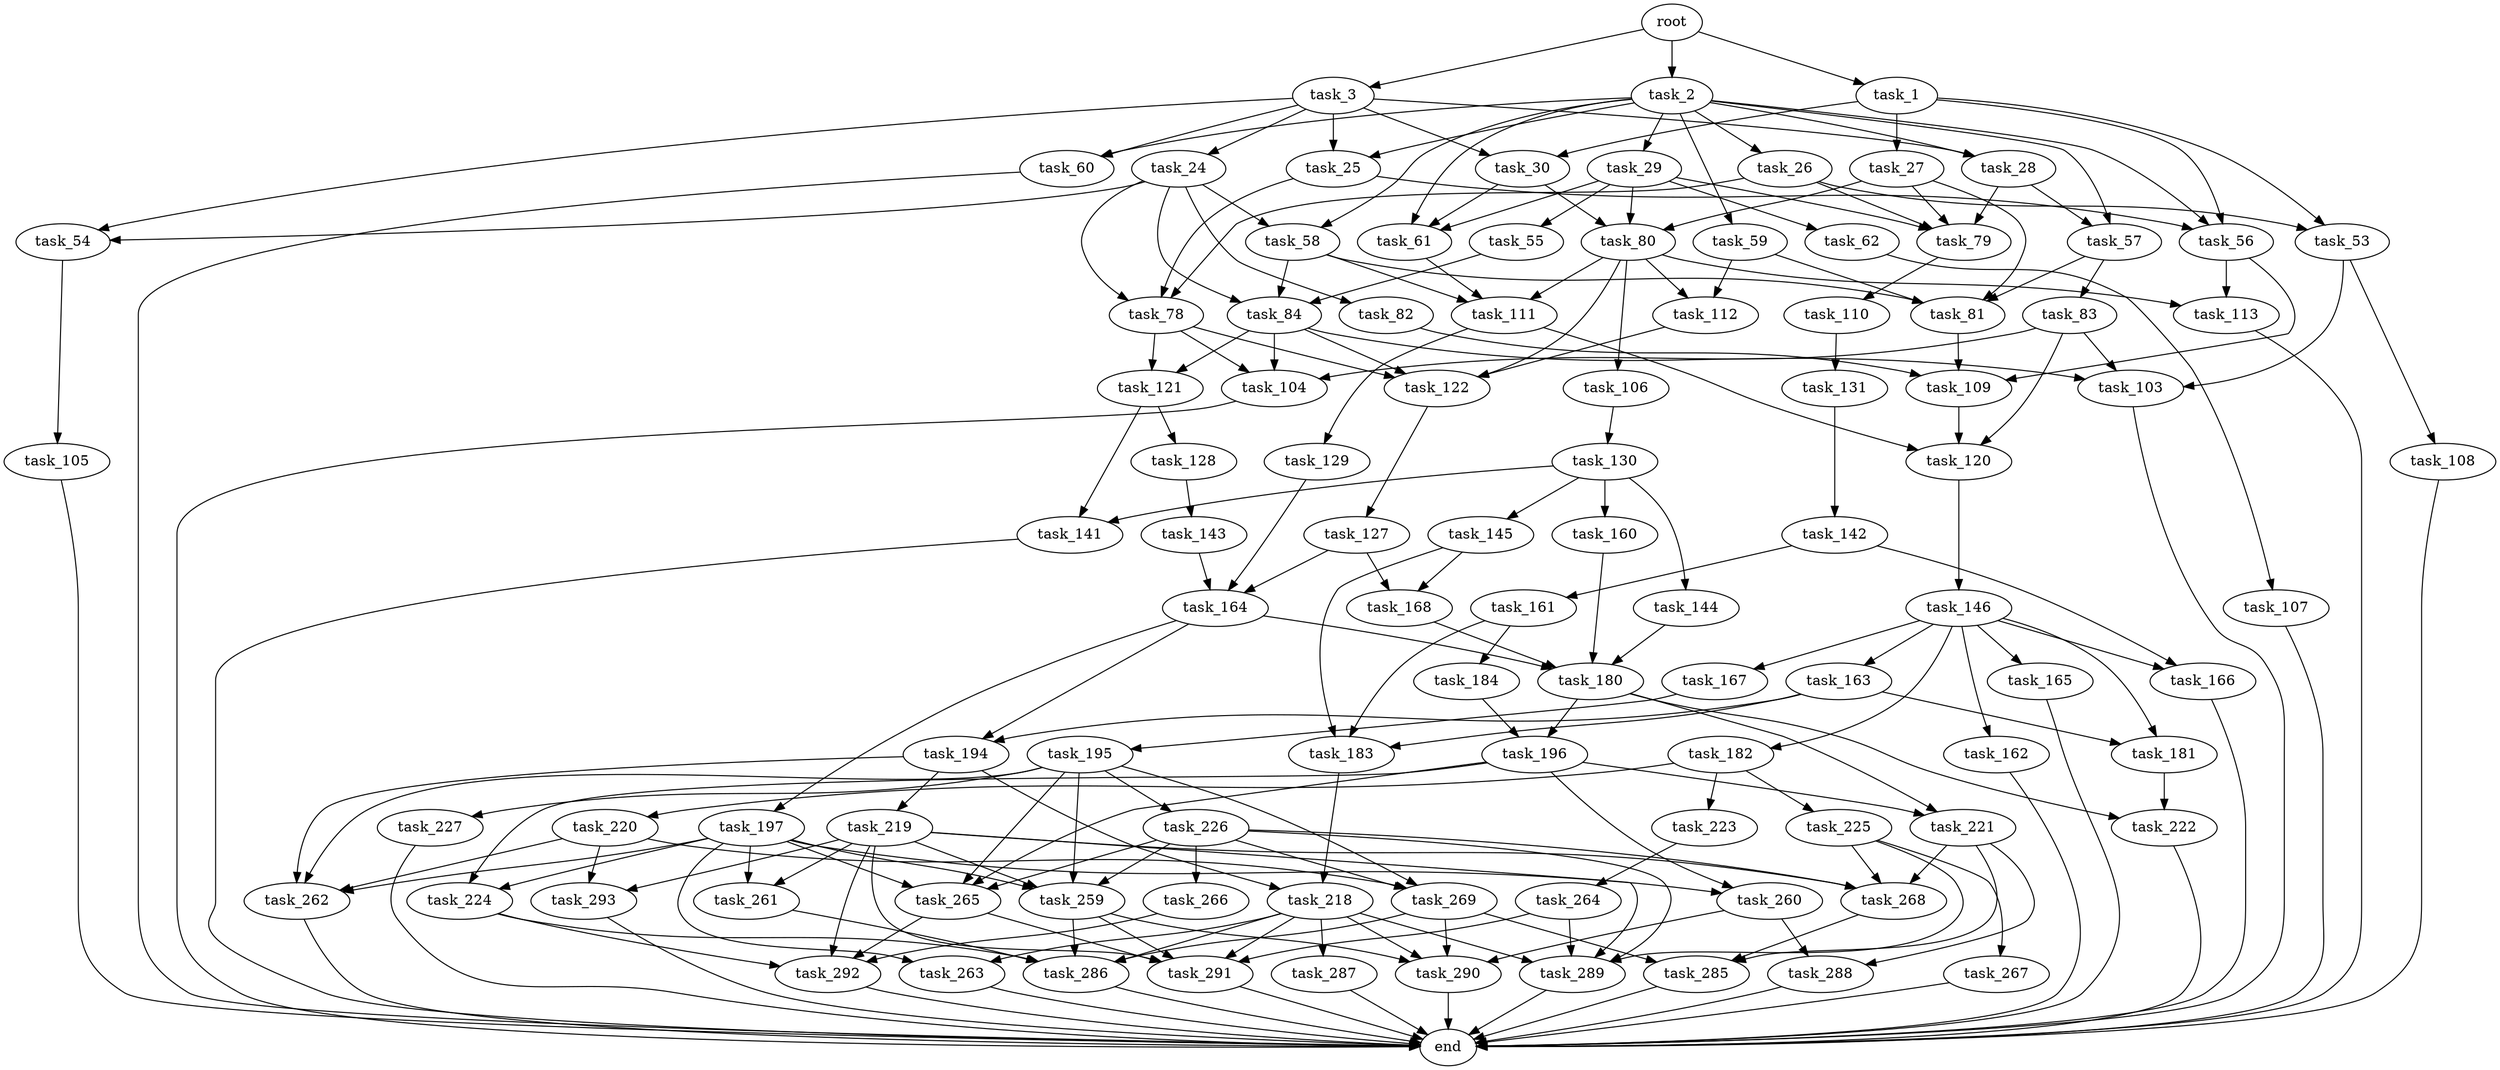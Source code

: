 digraph G {
  root [size="0.000000"];
  task_1 [size="1661137676.000000"];
  task_2 [size="30890708048.000000"];
  task_3 [size="782757789696.000000"];
  task_27 [size="86254869163.000000"];
  task_30 [size="2161438288.000000"];
  task_53 [size="8589934592.000000"];
  task_56 [size="1073741824000.000000"];
  task_25 [size="368293445632.000000"];
  task_26 [size="782757789696.000000"];
  task_28 [size="571338244489.000000"];
  task_29 [size="549755813888.000000"];
  task_57 [size="10866031656.000000"];
  task_58 [size="782757789696.000000"];
  task_59 [size="1073741824000.000000"];
  task_60 [size="3771715906.000000"];
  task_61 [size="1061634884.000000"];
  task_24 [size="68719476736.000000"];
  task_54 [size="68719476736.000000"];
  task_78 [size="335196566437.000000"];
  task_82 [size="549755813888.000000"];
  task_84 [size="3017082948.000000"];
  task_79 [size="28991029248.000000"];
  task_80 [size="1073741824000.000000"];
  task_81 [size="2734641018.000000"];
  task_55 [size="27280367524.000000"];
  task_62 [size="1314286585792.000000"];
  task_103 [size="368293445632.000000"];
  task_108 [size="26273238540.000000"];
  task_105 [size="368293445632.000000"];
  task_109 [size="11460204302.000000"];
  task_113 [size="984470222311.000000"];
  task_83 [size="67597992595.000000"];
  task_111 [size="8466180917.000000"];
  task_112 [size="39283151586.000000"];
  end [size="0.000000"];
  task_107 [size="23109415084.000000"];
  task_104 [size="17214021755.000000"];
  task_121 [size="296239002697.000000"];
  task_122 [size="134217728000.000000"];
  task_110 [size="35597110732.000000"];
  task_106 [size="151665494391.000000"];
  task_120 [size="368293445632.000000"];
  task_130 [size="1352992424.000000"];
  task_131 [size="1073741824000.000000"];
  task_129 [size="18906046159.000000"];
  task_146 [size="549755813888.000000"];
  task_128 [size="368293445632.000000"];
  task_141 [size="10785718312.000000"];
  task_127 [size="79496785893.000000"];
  task_164 [size="1073741824000.000000"];
  task_168 [size="36973587422.000000"];
  task_143 [size="368293445632.000000"];
  task_144 [size="95068205372.000000"];
  task_145 [size="205367608344.000000"];
  task_160 [size="207509768649.000000"];
  task_142 [size="9652752312.000000"];
  task_161 [size="3925879433.000000"];
  task_166 [size="235446152320.000000"];
  task_180 [size="28991029248.000000"];
  task_183 [size="478172989216.000000"];
  task_162 [size="8589934592.000000"];
  task_163 [size="8589934592.000000"];
  task_165 [size="186947488819.000000"];
  task_167 [size="11763571428.000000"];
  task_181 [size="18079392203.000000"];
  task_182 [size="134217728000.000000"];
  task_184 [size="6526939920.000000"];
  task_194 [size="8589934592.000000"];
  task_197 [size="68719476736.000000"];
  task_195 [size="368293445632.000000"];
  task_196 [size="257060220534.000000"];
  task_221 [size="68719476736.000000"];
  task_222 [size="368293445632.000000"];
  task_220 [size="28991029248.000000"];
  task_223 [size="134217728000.000000"];
  task_225 [size="28991029248.000000"];
  task_218 [size="608332923484.000000"];
  task_219 [size="730938951389.000000"];
  task_262 [size="5093269219.000000"];
  task_226 [size="1300884496.000000"];
  task_227 [size="68719476736.000000"];
  task_259 [size="31076263509.000000"];
  task_265 [size="28991029248.000000"];
  task_269 [size="121252650026.000000"];
  task_224 [size="93007048563.000000"];
  task_260 [size="56063804573.000000"];
  task_261 [size="840533647512.000000"];
  task_263 [size="956189377.000000"];
  task_286 [size="932526111223.000000"];
  task_287 [size="21004756742.000000"];
  task_289 [size="68719476736.000000"];
  task_290 [size="782757789696.000000"];
  task_291 [size="6307333634.000000"];
  task_268 [size="368293445632.000000"];
  task_292 [size="18142856732.000000"];
  task_293 [size="40678222533.000000"];
  task_285 [size="5416371444.000000"];
  task_288 [size="782757789696.000000"];
  task_264 [size="28991029248.000000"];
  task_267 [size="549755813888.000000"];
  task_266 [size="134217728000.000000"];

  root -> task_1 [size="1.000000"];
  root -> task_2 [size="1.000000"];
  root -> task_3 [size="1.000000"];
  task_1 -> task_27 [size="75497472.000000"];
  task_1 -> task_30 [size="75497472.000000"];
  task_1 -> task_53 [size="75497472.000000"];
  task_1 -> task_56 [size="75497472.000000"];
  task_2 -> task_25 [size="536870912.000000"];
  task_2 -> task_26 [size="536870912.000000"];
  task_2 -> task_28 [size="536870912.000000"];
  task_2 -> task_29 [size="536870912.000000"];
  task_2 -> task_56 [size="536870912.000000"];
  task_2 -> task_57 [size="536870912.000000"];
  task_2 -> task_58 [size="536870912.000000"];
  task_2 -> task_59 [size="536870912.000000"];
  task_2 -> task_60 [size="536870912.000000"];
  task_2 -> task_61 [size="536870912.000000"];
  task_3 -> task_24 [size="679477248.000000"];
  task_3 -> task_25 [size="679477248.000000"];
  task_3 -> task_28 [size="679477248.000000"];
  task_3 -> task_30 [size="679477248.000000"];
  task_3 -> task_54 [size="679477248.000000"];
  task_3 -> task_60 [size="679477248.000000"];
  task_27 -> task_79 [size="75497472.000000"];
  task_27 -> task_80 [size="75497472.000000"];
  task_27 -> task_81 [size="75497472.000000"];
  task_30 -> task_61 [size="75497472.000000"];
  task_30 -> task_80 [size="75497472.000000"];
  task_53 -> task_103 [size="33554432.000000"];
  task_53 -> task_108 [size="33554432.000000"];
  task_56 -> task_109 [size="838860800.000000"];
  task_56 -> task_113 [size="838860800.000000"];
  task_25 -> task_56 [size="411041792.000000"];
  task_25 -> task_78 [size="411041792.000000"];
  task_26 -> task_53 [size="679477248.000000"];
  task_26 -> task_78 [size="679477248.000000"];
  task_26 -> task_79 [size="679477248.000000"];
  task_28 -> task_57 [size="679477248.000000"];
  task_28 -> task_79 [size="679477248.000000"];
  task_29 -> task_55 [size="536870912.000000"];
  task_29 -> task_61 [size="536870912.000000"];
  task_29 -> task_62 [size="536870912.000000"];
  task_29 -> task_79 [size="536870912.000000"];
  task_29 -> task_80 [size="536870912.000000"];
  task_57 -> task_81 [size="536870912.000000"];
  task_57 -> task_83 [size="536870912.000000"];
  task_58 -> task_81 [size="679477248.000000"];
  task_58 -> task_84 [size="679477248.000000"];
  task_58 -> task_111 [size="679477248.000000"];
  task_59 -> task_81 [size="838860800.000000"];
  task_59 -> task_112 [size="838860800.000000"];
  task_60 -> end [size="1.000000"];
  task_61 -> task_111 [size="33554432.000000"];
  task_24 -> task_54 [size="134217728.000000"];
  task_24 -> task_58 [size="134217728.000000"];
  task_24 -> task_78 [size="134217728.000000"];
  task_24 -> task_82 [size="134217728.000000"];
  task_24 -> task_84 [size="134217728.000000"];
  task_54 -> task_105 [size="134217728.000000"];
  task_78 -> task_104 [size="838860800.000000"];
  task_78 -> task_121 [size="838860800.000000"];
  task_78 -> task_122 [size="838860800.000000"];
  task_82 -> task_109 [size="536870912.000000"];
  task_84 -> task_103 [size="134217728.000000"];
  task_84 -> task_104 [size="134217728.000000"];
  task_84 -> task_121 [size="134217728.000000"];
  task_84 -> task_122 [size="134217728.000000"];
  task_79 -> task_110 [size="75497472.000000"];
  task_80 -> task_106 [size="838860800.000000"];
  task_80 -> task_111 [size="838860800.000000"];
  task_80 -> task_112 [size="838860800.000000"];
  task_80 -> task_113 [size="838860800.000000"];
  task_80 -> task_122 [size="838860800.000000"];
  task_81 -> task_109 [size="75497472.000000"];
  task_55 -> task_84 [size="33554432.000000"];
  task_62 -> task_107 [size="838860800.000000"];
  task_103 -> end [size="1.000000"];
  task_108 -> end [size="1.000000"];
  task_105 -> end [size="1.000000"];
  task_109 -> task_120 [size="301989888.000000"];
  task_113 -> end [size="1.000000"];
  task_83 -> task_103 [size="75497472.000000"];
  task_83 -> task_104 [size="75497472.000000"];
  task_83 -> task_120 [size="75497472.000000"];
  task_111 -> task_120 [size="679477248.000000"];
  task_111 -> task_129 [size="679477248.000000"];
  task_112 -> task_122 [size="33554432.000000"];
  task_107 -> end [size="1.000000"];
  task_104 -> end [size="1.000000"];
  task_121 -> task_128 [size="301989888.000000"];
  task_121 -> task_141 [size="301989888.000000"];
  task_122 -> task_127 [size="209715200.000000"];
  task_110 -> task_131 [size="75497472.000000"];
  task_106 -> task_130 [size="209715200.000000"];
  task_120 -> task_146 [size="411041792.000000"];
  task_130 -> task_141 [size="33554432.000000"];
  task_130 -> task_144 [size="33554432.000000"];
  task_130 -> task_145 [size="33554432.000000"];
  task_130 -> task_160 [size="33554432.000000"];
  task_131 -> task_142 [size="838860800.000000"];
  task_129 -> task_164 [size="411041792.000000"];
  task_146 -> task_162 [size="536870912.000000"];
  task_146 -> task_163 [size="536870912.000000"];
  task_146 -> task_165 [size="536870912.000000"];
  task_146 -> task_166 [size="536870912.000000"];
  task_146 -> task_167 [size="536870912.000000"];
  task_146 -> task_181 [size="536870912.000000"];
  task_146 -> task_182 [size="536870912.000000"];
  task_128 -> task_143 [size="411041792.000000"];
  task_141 -> end [size="1.000000"];
  task_127 -> task_164 [size="75497472.000000"];
  task_127 -> task_168 [size="75497472.000000"];
  task_164 -> task_180 [size="838860800.000000"];
  task_164 -> task_194 [size="838860800.000000"];
  task_164 -> task_197 [size="838860800.000000"];
  task_168 -> task_180 [size="838860800.000000"];
  task_143 -> task_164 [size="411041792.000000"];
  task_144 -> task_180 [size="75497472.000000"];
  task_145 -> task_168 [size="134217728.000000"];
  task_145 -> task_183 [size="134217728.000000"];
  task_160 -> task_180 [size="209715200.000000"];
  task_142 -> task_161 [size="301989888.000000"];
  task_142 -> task_166 [size="301989888.000000"];
  task_161 -> task_183 [size="209715200.000000"];
  task_161 -> task_184 [size="209715200.000000"];
  task_166 -> end [size="1.000000"];
  task_180 -> task_196 [size="75497472.000000"];
  task_180 -> task_221 [size="75497472.000000"];
  task_180 -> task_222 [size="75497472.000000"];
  task_183 -> task_218 [size="536870912.000000"];
  task_162 -> end [size="1.000000"];
  task_163 -> task_181 [size="33554432.000000"];
  task_163 -> task_183 [size="33554432.000000"];
  task_163 -> task_194 [size="33554432.000000"];
  task_165 -> end [size="1.000000"];
  task_167 -> task_195 [size="838860800.000000"];
  task_181 -> task_222 [size="301989888.000000"];
  task_182 -> task_220 [size="209715200.000000"];
  task_182 -> task_223 [size="209715200.000000"];
  task_182 -> task_225 [size="209715200.000000"];
  task_184 -> task_196 [size="209715200.000000"];
  task_194 -> task_218 [size="33554432.000000"];
  task_194 -> task_219 [size="33554432.000000"];
  task_194 -> task_262 [size="33554432.000000"];
  task_197 -> task_224 [size="134217728.000000"];
  task_197 -> task_259 [size="134217728.000000"];
  task_197 -> task_260 [size="134217728.000000"];
  task_197 -> task_261 [size="134217728.000000"];
  task_197 -> task_262 [size="134217728.000000"];
  task_197 -> task_263 [size="134217728.000000"];
  task_197 -> task_265 [size="134217728.000000"];
  task_195 -> task_226 [size="411041792.000000"];
  task_195 -> task_227 [size="411041792.000000"];
  task_195 -> task_259 [size="411041792.000000"];
  task_195 -> task_262 [size="411041792.000000"];
  task_195 -> task_265 [size="411041792.000000"];
  task_195 -> task_269 [size="411041792.000000"];
  task_196 -> task_221 [size="301989888.000000"];
  task_196 -> task_224 [size="301989888.000000"];
  task_196 -> task_260 [size="301989888.000000"];
  task_196 -> task_265 [size="301989888.000000"];
  task_221 -> task_268 [size="134217728.000000"];
  task_221 -> task_285 [size="134217728.000000"];
  task_221 -> task_288 [size="134217728.000000"];
  task_222 -> end [size="1.000000"];
  task_220 -> task_262 [size="75497472.000000"];
  task_220 -> task_269 [size="75497472.000000"];
  task_220 -> task_293 [size="75497472.000000"];
  task_223 -> task_264 [size="209715200.000000"];
  task_225 -> task_267 [size="75497472.000000"];
  task_225 -> task_268 [size="75497472.000000"];
  task_225 -> task_289 [size="75497472.000000"];
  task_218 -> task_263 [size="536870912.000000"];
  task_218 -> task_286 [size="536870912.000000"];
  task_218 -> task_287 [size="536870912.000000"];
  task_218 -> task_289 [size="536870912.000000"];
  task_218 -> task_290 [size="536870912.000000"];
  task_218 -> task_291 [size="536870912.000000"];
  task_219 -> task_259 [size="679477248.000000"];
  task_219 -> task_261 [size="679477248.000000"];
  task_219 -> task_268 [size="679477248.000000"];
  task_219 -> task_289 [size="679477248.000000"];
  task_219 -> task_291 [size="679477248.000000"];
  task_219 -> task_292 [size="679477248.000000"];
  task_219 -> task_293 [size="679477248.000000"];
  task_262 -> end [size="1.000000"];
  task_226 -> task_259 [size="75497472.000000"];
  task_226 -> task_265 [size="75497472.000000"];
  task_226 -> task_266 [size="75497472.000000"];
  task_226 -> task_268 [size="75497472.000000"];
  task_226 -> task_269 [size="75497472.000000"];
  task_226 -> task_289 [size="75497472.000000"];
  task_227 -> end [size="1.000000"];
  task_259 -> task_286 [size="679477248.000000"];
  task_259 -> task_290 [size="679477248.000000"];
  task_259 -> task_291 [size="679477248.000000"];
  task_265 -> task_291 [size="75497472.000000"];
  task_265 -> task_292 [size="75497472.000000"];
  task_269 -> task_285 [size="301989888.000000"];
  task_269 -> task_286 [size="301989888.000000"];
  task_269 -> task_290 [size="301989888.000000"];
  task_224 -> task_286 [size="75497472.000000"];
  task_224 -> task_292 [size="75497472.000000"];
  task_260 -> task_288 [size="75497472.000000"];
  task_260 -> task_290 [size="75497472.000000"];
  task_261 -> task_286 [size="536870912.000000"];
  task_263 -> end [size="1.000000"];
  task_286 -> end [size="1.000000"];
  task_287 -> end [size="1.000000"];
  task_289 -> end [size="1.000000"];
  task_290 -> end [size="1.000000"];
  task_291 -> end [size="1.000000"];
  task_268 -> task_285 [size="411041792.000000"];
  task_292 -> end [size="1.000000"];
  task_293 -> end [size="1.000000"];
  task_285 -> end [size="1.000000"];
  task_288 -> end [size="1.000000"];
  task_264 -> task_289 [size="75497472.000000"];
  task_264 -> task_291 [size="75497472.000000"];
  task_267 -> end [size="1.000000"];
  task_266 -> task_292 [size="209715200.000000"];
}
